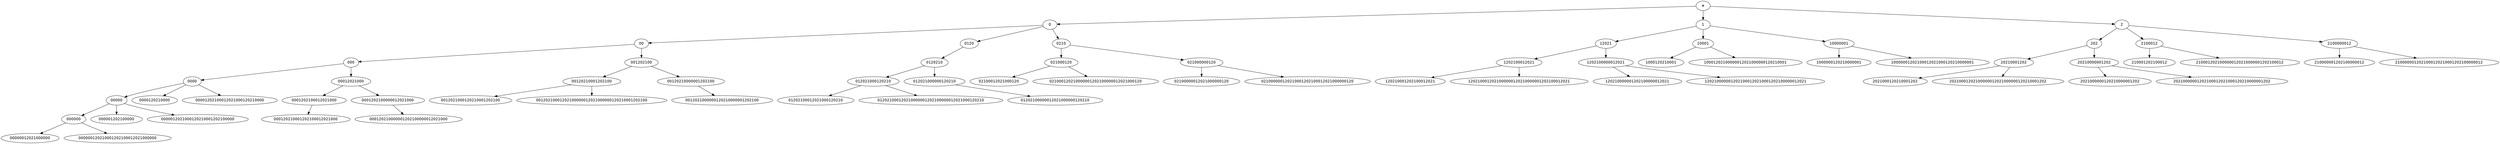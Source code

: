 digraph G {
node [fontname = "DejaVuSans"];
e -> 0;
e -> 1;
e -> 2;
0 -> 00;
0 -> 0120;
0 -> 0210;
00 -> 000;
00 -> 001202100;
000 -> 0000;
000 -> 00012021000;
0000 -> 00000;
0000 -> 0000120210000;
0000 -> 00001202100012021000120210000;
00000 -> 000000;
00000 -> 000001202100000;
00000 -> 0000012021000120210001202100000;
000000 -> 00000012021000000;
000000 -> 000000120210001202100012021000000;
00012021000 -> 0001202100012021000;
00012021000 -> 0001202100000012021000;
0001202100012021000 -> 000120210001202100012021000;
0001202100000012021000 -> 000120210000001202100000012021000;
001202100 -> 00120210001202100;
001202100 -> 00120210000001202100;
00120210001202100 -> 0012021000120210001202100;
00120210001202100 -> 00120210001202100000012021000000120210001202100;
00120210000001202100 -> 0012021000000120210000001202100;
0120 -> 0120210;
0120210 -> 012021000120210;
0120210 -> 012021000000120210;
012021000120210 -> 01202100012021000120210;
012021000120210 -> 012021000120210000001202100000012021000120210;
012021000000120210 -> 01202100000012021000000120210;
0210 -> 021000120;
0210 -> 021000000120;
021000120 -> 02100012021000120;
021000120 -> 021000120210000001202100000012021000120;
021000000120 -> 02100000012021000000120;
021000000120 -> 021000000120210001202100012021000000120;
1 -> 12021;
1 -> 10001;
1 -> 10000001;
12021 -> 1202100012021;
12021 -> 1202100000012021;
1202100012021 -> 120210001202100012021;
1202100012021 -> 1202100012021000000120210000001202100012021;
1202100000012021 -> 120210000001202100000012021;
1202100000012021 -> 1202100000012021000120210001202100000012021;
10001 -> 1000120210001;
10001 -> 10001202100000012021000000120210001;
10000001 -> 1000000120210000001;
10000001 -> 10000001202100012021000120210000001;
2 -> 202;
2 -> 2100012;
2 -> 2100000012;
202 -> 20210001202;
202 -> 20210000001202;
20210001202 -> 2021000120210001202;
20210001202 -> 20210001202100000012021000000120210001202;
20210000001202 -> 2021000000120210000001202;
20210000001202 -> 20210000001202100012021000120210000001202;
2100012 -> 210001202100012;
2100012 -> 2100012021000000120210000001202100012;
2100000012 -> 210000001202100000012;
2100000012 -> 2100000012021000120210001202100000012;
}
